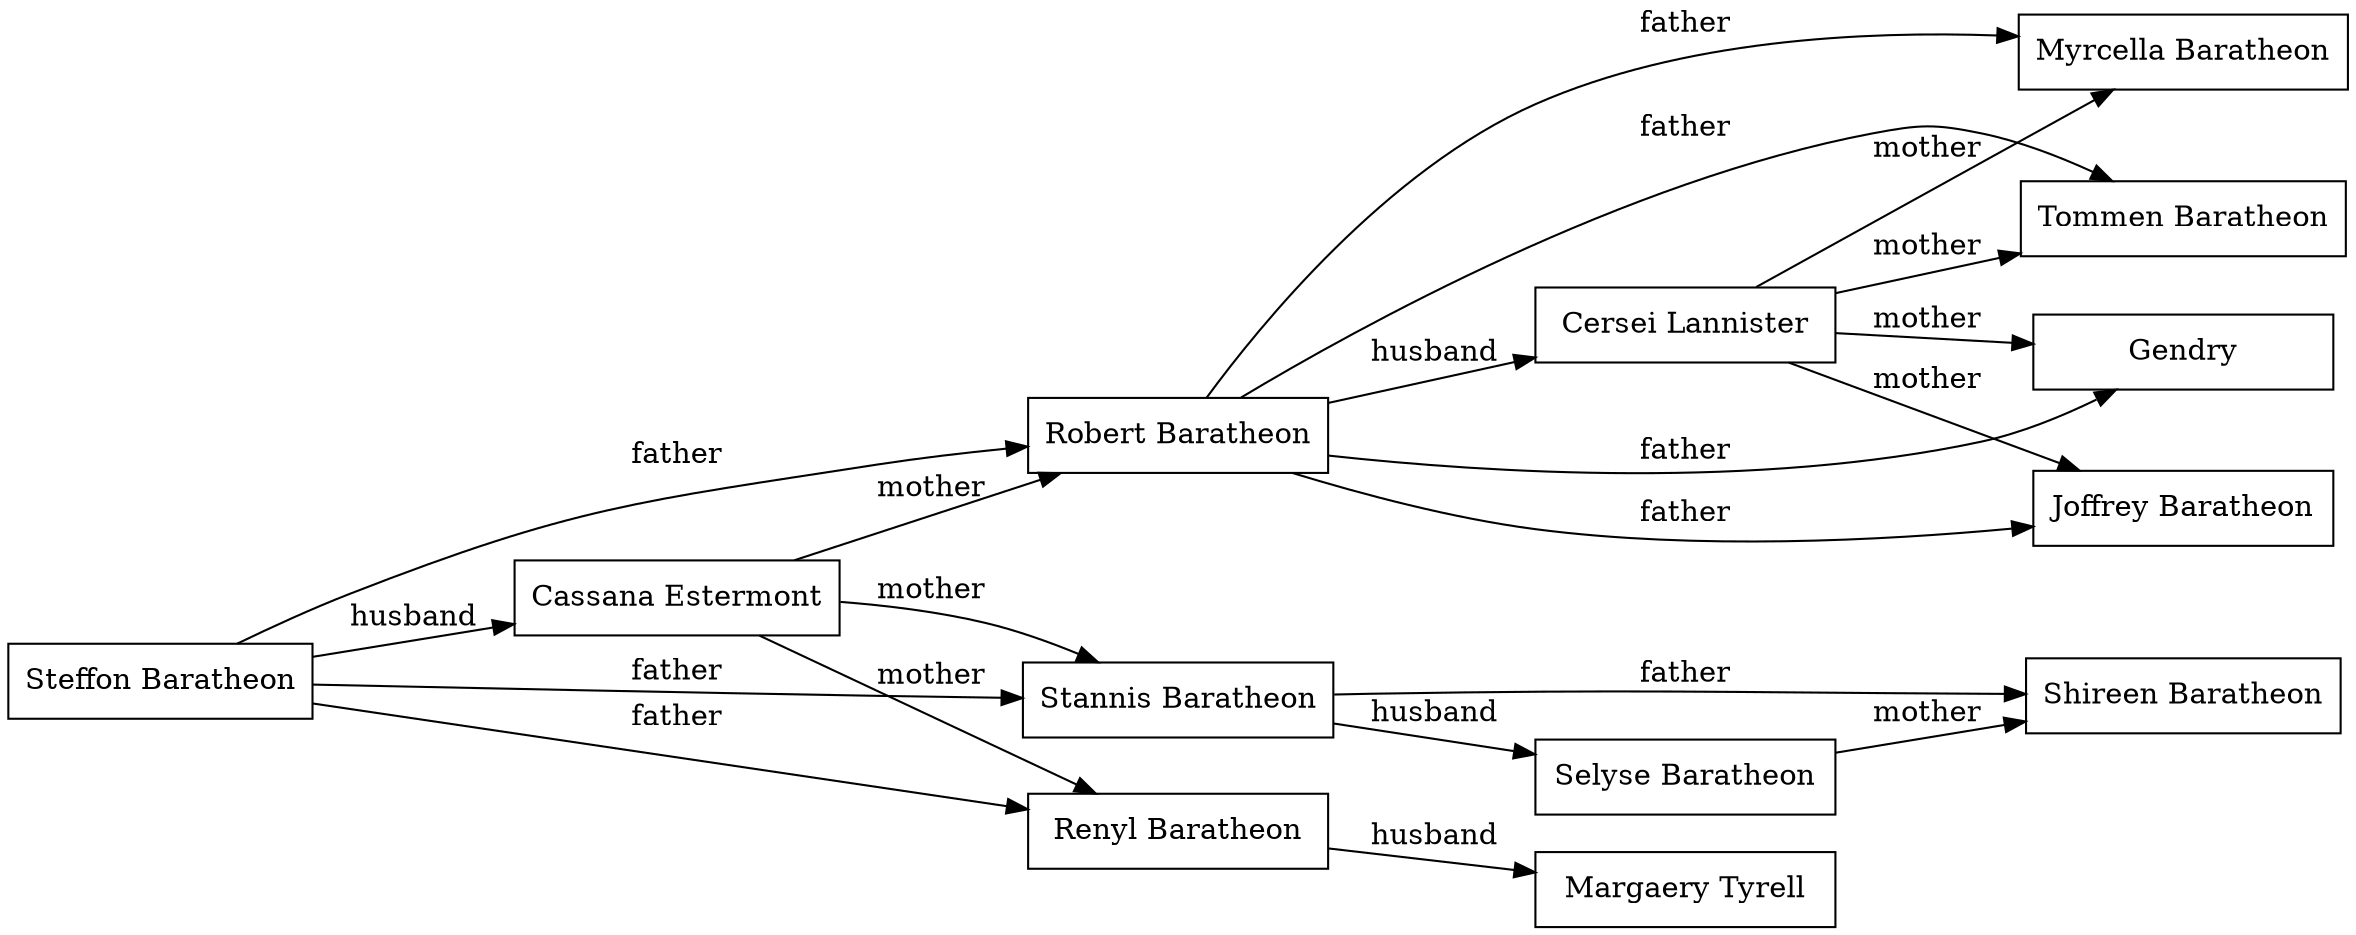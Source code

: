 digraph familyTree {
rankdir=LR;
node [shape = rectangle] [color=black] [width=2];
"Steffon Baratheon" -> "Robert Baratheon" [label="father"] [width=10];
"Steffon Baratheon" -> "Stannis Baratheon" [label="father"] [width=10];
"Steffon Baratheon" -> "Renyl Baratheon" [label="father"] [width=10];
"Steffon Baratheon" -> "Cassana Estermont" [label="husband"] [width=10];
"Cassana Estermont" -> "Robert Baratheon" [label="mother"] [width=10];
"Cassana Estermont" -> "Stannis Baratheon" [label="mother"] [width=10];
"Cassana Estermont" -> "Renyl Baratheon" [label="mother"] [width=10];
"Robert Baratheon" -> "Gendry" [label="father"] [width=10];
"Robert Baratheon" -> "Joffrey Baratheon" [label="father"] [width=10];
"Robert Baratheon" -> "Myrcella Baratheon" [label="father"] [width=10];
"Robert Baratheon" -> "Tommen Baratheon" [label="father"] [width=10];
"Robert Baratheon" -> "Cersei Lannister" [label="husband"] [width=10];
"Cersei Lannister" -> "Gendry" [label="mother"] [width=10];
"Cersei Lannister" -> "Joffrey Baratheon" [label="mother"] [width=10];
"Cersei Lannister" -> "Myrcella Baratheon" [label="mother"] [width=10];
"Cersei Lannister" -> "Tommen Baratheon" [label="mother"] [width=10];
"Stannis Baratheon" -> "Shireen Baratheon" [label="father"] [width=10];
"Stannis Baratheon" -> "Selyse Baratheon" [label="husband"] [width=10];
"Selyse Baratheon" -> "Shireen Baratheon" [label="mother"] [width=10];
"Renyl Baratheon" -> "Margaery Tyrell" [label="husband"] [width=10];
}